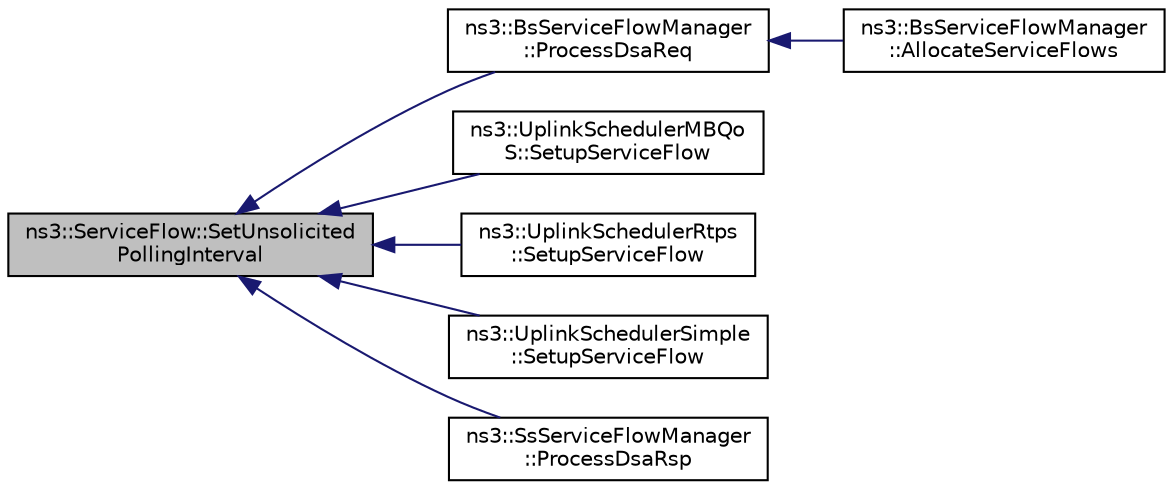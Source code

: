 digraph "ns3::ServiceFlow::SetUnsolicitedPollingInterval"
{
  edge [fontname="Helvetica",fontsize="10",labelfontname="Helvetica",labelfontsize="10"];
  node [fontname="Helvetica",fontsize="10",shape=record];
  rankdir="LR";
  Node1 [label="ns3::ServiceFlow::SetUnsolicited\lPollingInterval",height=0.2,width=0.4,color="black", fillcolor="grey75", style="filled", fontcolor="black"];
  Node1 -> Node2 [dir="back",color="midnightblue",fontsize="10",style="solid"];
  Node2 [label="ns3::BsServiceFlowManager\l::ProcessDsaReq",height=0.2,width=0.4,color="black", fillcolor="white", style="filled",URL="$d5/d5e/classns3_1_1BsServiceFlowManager.html#afba823b624d516de570c0c7a6312de2b",tooltip="process a DSA-Req message "];
  Node2 -> Node3 [dir="back",color="midnightblue",fontsize="10",style="solid"];
  Node3 [label="ns3::BsServiceFlowManager\l::AllocateServiceFlows",height=0.2,width=0.4,color="black", fillcolor="white", style="filled",URL="$d5/d5e/classns3_1_1BsServiceFlowManager.html#a2c9d6e3696af0e9bc15bcbe4089ab489",tooltip="allocate service flows "];
  Node1 -> Node4 [dir="back",color="midnightblue",fontsize="10",style="solid"];
  Node4 [label="ns3::UplinkSchedulerMBQo\lS::SetupServiceFlow",height=0.2,width=0.4,color="black", fillcolor="white", style="filled",URL="$d6/d45/classns3_1_1UplinkSchedulerMBQoS.html#aef30b9e41f2b8da83b467c6a8121b34d"];
  Node1 -> Node5 [dir="back",color="midnightblue",fontsize="10",style="solid"];
  Node5 [label="ns3::UplinkSchedulerRtps\l::SetupServiceFlow",height=0.2,width=0.4,color="black", fillcolor="white", style="filled",URL="$da/de2/classns3_1_1UplinkSchedulerRtps.html#ac44a9146c9928da245ebcf2c55a5c0d6"];
  Node1 -> Node6 [dir="back",color="midnightblue",fontsize="10",style="solid"];
  Node6 [label="ns3::UplinkSchedulerSimple\l::SetupServiceFlow",height=0.2,width=0.4,color="black", fillcolor="white", style="filled",URL="$d3/d6c/classns3_1_1UplinkSchedulerSimple.html#a88882b7e7a40a90dc2e9e7e1fb836004"];
  Node1 -> Node7 [dir="back",color="midnightblue",fontsize="10",style="solid"];
  Node7 [label="ns3::SsServiceFlowManager\l::ProcessDsaRsp",height=0.2,width=0.4,color="black", fillcolor="white", style="filled",URL="$d4/dc3/classns3_1_1SsServiceFlowManager.html#a0d610f8ac8628def7125bfcf32e8b3c1"];
}
